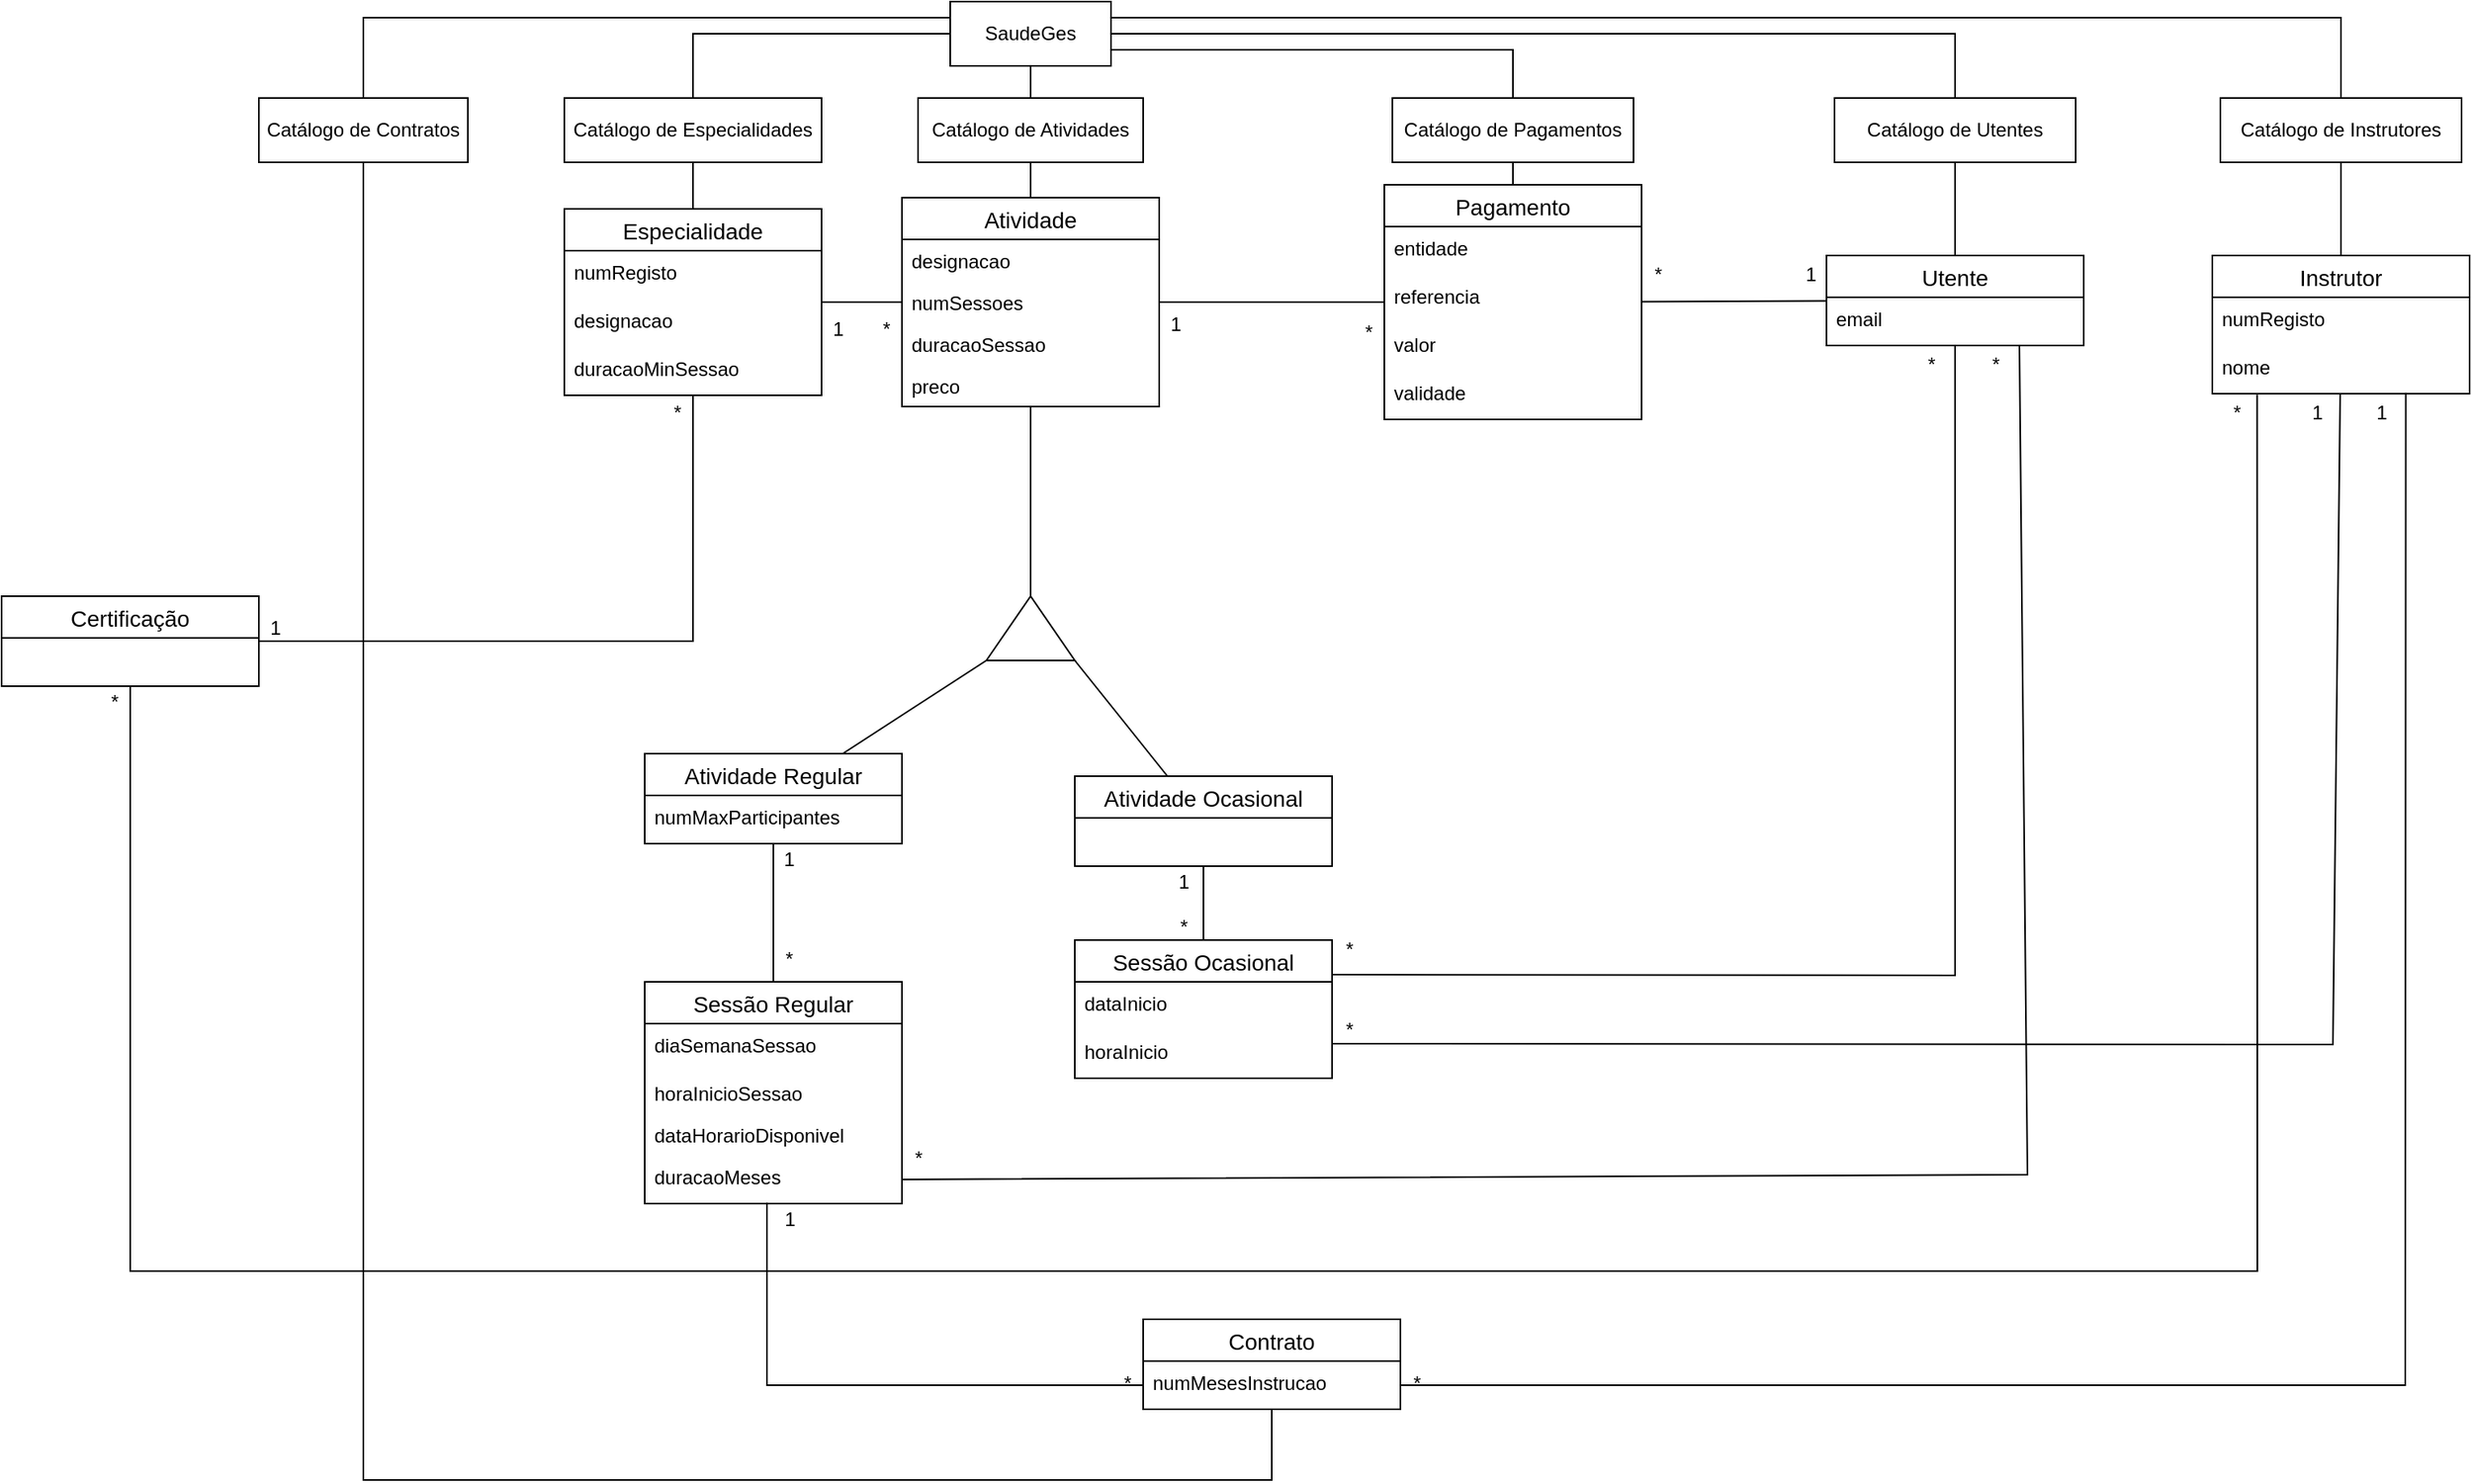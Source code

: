 <mxfile version="14.1.8" type="device"><diagram id="XXrKS2Ov0Ky9IN-Bizoq" name="Page-1"><mxGraphModel dx="509" dy="599" grid="1" gridSize="10" guides="1" tooltips="1" connect="1" arrows="1" fold="1" page="1" pageScale="1" pageWidth="850" pageHeight="1100" math="0" shadow="0"><root><mxCell id="0"/><mxCell id="1" parent="0"/><mxCell id="-4ogwL4mH-GddsBnQTMa-17" value="" style="verticalLabelPosition=bottom;verticalAlign=top;html=1;shape=mxgraph.basic.acute_triangle;dx=0.5;" parent="1" vertex="1"><mxGeometry x="722.5" y="410" width="55" height="40" as="geometry"/></mxCell><mxCell id="-4ogwL4mH-GddsBnQTMa-22" value="" style="endArrow=none;html=1;rounded=0;entryX=0;entryY=0;entryDx=27.5;entryDy=0;entryPerimeter=0;" parent="1" source="-4ogwL4mH-GddsBnQTMa-24" target="-4ogwL4mH-GddsBnQTMa-17" edge="1"><mxGeometry relative="1" as="geometry"><mxPoint x="880" y="420" as="sourcePoint"/><mxPoint x="940" y="480" as="targetPoint"/></mxGeometry></mxCell><mxCell id="-4ogwL4mH-GddsBnQTMa-23" value="" style="endArrow=none;html=1;rounded=0;entryX=0;entryY=1;entryDx=0;entryDy=0;entryPerimeter=0;" parent="1" source="-4ogwL4mH-GddsBnQTMa-29" target="-4ogwL4mH-GddsBnQTMa-17" edge="1"><mxGeometry relative="1" as="geometry"><mxPoint x="770" y="600" as="sourcePoint"/><mxPoint x="880" y="640" as="targetPoint"/></mxGeometry></mxCell><mxCell id="-4ogwL4mH-GddsBnQTMa-24" value="Atividade" style="swimlane;fontStyle=0;childLayout=stackLayout;horizontal=1;startSize=26;horizontalStack=0;resizeParent=1;resizeParentMax=0;resizeLast=0;collapsible=1;marginBottom=0;align=center;fontSize=14;" parent="1" vertex="1"><mxGeometry x="670" y="162" width="160" height="130" as="geometry"/></mxCell><mxCell id="-4ogwL4mH-GddsBnQTMa-6" value="designacao&#10;" style="text;strokeColor=none;fillColor=none;align=left;verticalAlign=top;spacingLeft=4;spacingRight=4;overflow=hidden;rotatable=0;points=[[0,0.5],[1,0.5]];portConstraint=eastwest;" parent="-4ogwL4mH-GddsBnQTMa-24" vertex="1"><mxGeometry y="26" width="160" height="26" as="geometry"/></mxCell><mxCell id="-4ogwL4mH-GddsBnQTMa-7" value="numSessoes" style="text;strokeColor=none;fillColor=none;align=left;verticalAlign=top;spacingLeft=4;spacingRight=4;overflow=hidden;rotatable=0;points=[[0,0.5],[1,0.5]];portConstraint=eastwest;" parent="-4ogwL4mH-GddsBnQTMa-24" vertex="1"><mxGeometry y="52" width="160" height="26" as="geometry"/></mxCell><mxCell id="-4ogwL4mH-GddsBnQTMa-8" value="duracaoSessao" style="text;strokeColor=none;fillColor=none;align=left;verticalAlign=top;spacingLeft=4;spacingRight=4;overflow=hidden;rotatable=0;points=[[0,0.5],[1,0.5]];portConstraint=eastwest;" parent="-4ogwL4mH-GddsBnQTMa-24" vertex="1"><mxGeometry y="78" width="160" height="26" as="geometry"/></mxCell><mxCell id="-4ogwL4mH-GddsBnQTMa-10" value="preco" style="text;strokeColor=none;fillColor=none;align=left;verticalAlign=top;spacingLeft=4;spacingRight=4;overflow=hidden;rotatable=0;points=[[0,0.5],[1,0.5]];portConstraint=eastwest;" parent="-4ogwL4mH-GddsBnQTMa-24" vertex="1"><mxGeometry y="104" width="160" height="26" as="geometry"/></mxCell><mxCell id="-4ogwL4mH-GddsBnQTMa-29" value="Atividade Regular" style="swimlane;fontStyle=0;childLayout=stackLayout;horizontal=1;startSize=26;horizontalStack=0;resizeParent=1;resizeParentMax=0;resizeLast=0;collapsible=1;marginBottom=0;align=center;fontSize=14;" parent="1" vertex="1"><mxGeometry x="510" y="508" width="160" height="56" as="geometry"/></mxCell><mxCell id="-4ogwL4mH-GddsBnQTMa-30" value="numMaxParticipantes" style="text;strokeColor=none;fillColor=none;spacingLeft=4;spacingRight=4;overflow=hidden;rotatable=0;points=[[0,0.5],[1,0.5]];portConstraint=eastwest;fontSize=12;" parent="-4ogwL4mH-GddsBnQTMa-29" vertex="1"><mxGeometry y="26" width="160" height="30" as="geometry"/></mxCell><mxCell id="-4ogwL4mH-GddsBnQTMa-33" value="Atividade Ocasional" style="swimlane;fontStyle=0;childLayout=stackLayout;horizontal=1;startSize=26;horizontalStack=0;resizeParent=1;resizeParentMax=0;resizeLast=0;collapsible=1;marginBottom=0;align=center;fontSize=14;" parent="1" vertex="1"><mxGeometry x="777.5" y="522" width="160" height="56" as="geometry"/></mxCell><mxCell id="-4ogwL4mH-GddsBnQTMa-37" value="" style="endArrow=none;html=1;rounded=0;exitX=1;exitY=1;exitDx=0;exitDy=0;exitPerimeter=0;" parent="1" source="-4ogwL4mH-GddsBnQTMa-17" target="-4ogwL4mH-GddsBnQTMa-33" edge="1"><mxGeometry relative="1" as="geometry"><mxPoint x="810" y="572.981" as="sourcePoint"/><mxPoint x="862.5" y="550" as="targetPoint"/></mxGeometry></mxCell><mxCell id="-4ogwL4mH-GddsBnQTMa-39" value="Sessão Regular" style="swimlane;fontStyle=0;childLayout=stackLayout;horizontal=1;startSize=26;horizontalStack=0;resizeParent=1;resizeParentMax=0;resizeLast=0;collapsible=1;marginBottom=0;align=center;fontSize=14;" parent="1" vertex="1"><mxGeometry x="510" y="650" width="160" height="138" as="geometry"/></mxCell><mxCell id="-4ogwL4mH-GddsBnQTMa-31" value="diaSemanaSessao" style="text;strokeColor=none;fillColor=none;spacingLeft=4;spacingRight=4;overflow=hidden;rotatable=0;points=[[0,0.5],[1,0.5]];portConstraint=eastwest;fontSize=12;" parent="-4ogwL4mH-GddsBnQTMa-39" vertex="1"><mxGeometry y="26" width="160" height="30" as="geometry"/></mxCell><mxCell id="-4ogwL4mH-GddsBnQTMa-11" value="horaInicioSessao" style="text;strokeColor=none;fillColor=none;align=left;verticalAlign=top;spacingLeft=4;spacingRight=4;overflow=hidden;rotatable=0;points=[[0,0.5],[1,0.5]];portConstraint=eastwest;" parent="-4ogwL4mH-GddsBnQTMa-39" vertex="1"><mxGeometry y="56" width="160" height="26" as="geometry"/></mxCell><mxCell id="-4ogwL4mH-GddsBnQTMa-12" value="dataHorarioDisponivel" style="text;strokeColor=none;fillColor=none;align=left;verticalAlign=top;spacingLeft=4;spacingRight=4;overflow=hidden;rotatable=0;points=[[0,0.5],[1,0.5]];portConstraint=eastwest;" parent="-4ogwL4mH-GddsBnQTMa-39" vertex="1"><mxGeometry y="82" width="160" height="26" as="geometry"/></mxCell><mxCell id="-4ogwL4mH-GddsBnQTMa-32" value="duracaoMeses" style="text;strokeColor=none;fillColor=none;spacingLeft=4;spacingRight=4;overflow=hidden;rotatable=0;points=[[0,0.5],[1,0.5]];portConstraint=eastwest;fontSize=12;" parent="-4ogwL4mH-GddsBnQTMa-39" vertex="1"><mxGeometry y="108" width="160" height="30" as="geometry"/></mxCell><mxCell id="-4ogwL4mH-GddsBnQTMa-45" value="" style="endArrow=none;html=1;rounded=0;" parent="1" source="-4ogwL4mH-GddsBnQTMa-29" target="-4ogwL4mH-GddsBnQTMa-39" edge="1"><mxGeometry relative="1" as="geometry"><mxPoint x="750" y="736" as="sourcePoint"/><mxPoint x="910" y="736" as="targetPoint"/></mxGeometry></mxCell><mxCell id="-4ogwL4mH-GddsBnQTMa-51" value="1" style="text;html=1;strokeColor=none;fillColor=none;align=center;verticalAlign=middle;whiteSpace=wrap;rounded=0;" parent="1" vertex="1"><mxGeometry x="580" y="564" width="40" height="20" as="geometry"/></mxCell><mxCell id="-4ogwL4mH-GddsBnQTMa-52" value="*" style="text;html=1;strokeColor=none;fillColor=none;align=center;verticalAlign=middle;whiteSpace=wrap;rounded=0;" parent="1" vertex="1"><mxGeometry x="580" y="626" width="40" height="20" as="geometry"/></mxCell><mxCell id="-4ogwL4mH-GddsBnQTMa-53" value="Catálogo de Atividades" style="whiteSpace=wrap;html=1;align=center;" parent="1" vertex="1"><mxGeometry x="680" y="100" width="140" height="40" as="geometry"/></mxCell><mxCell id="-4ogwL4mH-GddsBnQTMa-55" value="SaudeGes" style="whiteSpace=wrap;html=1;align=center;" parent="1" vertex="1"><mxGeometry x="700" y="40" width="100" height="40" as="geometry"/></mxCell><mxCell id="-4ogwL4mH-GddsBnQTMa-56" value="" style="endArrow=none;html=1;rounded=0;" parent="1" source="-4ogwL4mH-GddsBnQTMa-55" target="-4ogwL4mH-GddsBnQTMa-53" edge="1"><mxGeometry relative="1" as="geometry"><mxPoint x="860" y="300" as="sourcePoint"/><mxPoint x="1020" y="300" as="targetPoint"/></mxGeometry></mxCell><mxCell id="-4ogwL4mH-GddsBnQTMa-57" value="" style="endArrow=none;html=1;rounded=0;" parent="1" source="-4ogwL4mH-GddsBnQTMa-53" target="-4ogwL4mH-GddsBnQTMa-24" edge="1"><mxGeometry relative="1" as="geometry"><mxPoint x="910" y="290" as="sourcePoint"/><mxPoint x="1070" y="290" as="targetPoint"/></mxGeometry></mxCell><mxCell id="-4ogwL4mH-GddsBnQTMa-58" value="Especialidade" style="swimlane;fontStyle=0;childLayout=stackLayout;horizontal=1;startSize=26;horizontalStack=0;resizeParent=1;resizeParentMax=0;resizeLast=0;collapsible=1;marginBottom=0;align=center;fontSize=14;" parent="1" vertex="1"><mxGeometry x="460" y="169" width="160" height="116" as="geometry"/></mxCell><mxCell id="-4ogwL4mH-GddsBnQTMa-59" value="numRegisto" style="text;strokeColor=none;fillColor=none;spacingLeft=4;spacingRight=4;overflow=hidden;rotatable=0;points=[[0,0.5],[1,0.5]];portConstraint=eastwest;fontSize=12;" parent="-4ogwL4mH-GddsBnQTMa-58" vertex="1"><mxGeometry y="26" width="160" height="30" as="geometry"/></mxCell><mxCell id="-4ogwL4mH-GddsBnQTMa-60" value="designacao" style="text;strokeColor=none;fillColor=none;spacingLeft=4;spacingRight=4;overflow=hidden;rotatable=0;points=[[0,0.5],[1,0.5]];portConstraint=eastwest;fontSize=12;" parent="-4ogwL4mH-GddsBnQTMa-58" vertex="1"><mxGeometry y="56" width="160" height="30" as="geometry"/></mxCell><mxCell id="-4ogwL4mH-GddsBnQTMa-61" value="duracaoMinSessao" style="text;strokeColor=none;fillColor=none;spacingLeft=4;spacingRight=4;overflow=hidden;rotatable=0;points=[[0,0.5],[1,0.5]];portConstraint=eastwest;fontSize=12;" parent="-4ogwL4mH-GddsBnQTMa-58" vertex="1"><mxGeometry y="86" width="160" height="30" as="geometry"/></mxCell><mxCell id="-4ogwL4mH-GddsBnQTMa-63" value="" style="endArrow=none;html=1;rounded=0;" parent="1" source="-4ogwL4mH-GddsBnQTMa-58" target="-4ogwL4mH-GddsBnQTMa-24" edge="1"><mxGeometry relative="1" as="geometry"><mxPoint x="450" y="460" as="sourcePoint"/><mxPoint x="610" y="460" as="targetPoint"/></mxGeometry></mxCell><mxCell id="-4ogwL4mH-GddsBnQTMa-64" value="1" style="text;html=1;align=center;verticalAlign=middle;resizable=0;points=[];autosize=1;" parent="1" vertex="1"><mxGeometry x="620" y="234" width="20" height="20" as="geometry"/></mxCell><mxCell id="-4ogwL4mH-GddsBnQTMa-65" value="*" style="text;html=1;align=center;verticalAlign=middle;resizable=0;points=[];autosize=1;" parent="1" vertex="1"><mxGeometry x="650" y="234" width="20" height="20" as="geometry"/></mxCell><mxCell id="-4ogwL4mH-GddsBnQTMa-66" value="Catálogo de Especialidades" style="whiteSpace=wrap;html=1;align=center;" parent="1" vertex="1"><mxGeometry x="460" y="100" width="160" height="40" as="geometry"/></mxCell><mxCell id="-4ogwL4mH-GddsBnQTMa-67" value="" style="endArrow=none;html=1;rounded=0;entryX=0;entryY=0.5;entryDx=0;entryDy=0;exitX=0.5;exitY=0;exitDx=0;exitDy=0;" parent="1" source="-4ogwL4mH-GddsBnQTMa-66" target="-4ogwL4mH-GddsBnQTMa-55" edge="1"><mxGeometry relative="1" as="geometry"><mxPoint x="550" y="260" as="sourcePoint"/><mxPoint x="710" y="260" as="targetPoint"/><Array as="points"><mxPoint x="540" y="60"/></Array></mxGeometry></mxCell><mxCell id="-4ogwL4mH-GddsBnQTMa-68" value="" style="endArrow=none;html=1;rounded=0;" parent="1" source="-4ogwL4mH-GddsBnQTMa-66" target="-4ogwL4mH-GddsBnQTMa-58" edge="1"><mxGeometry relative="1" as="geometry"><mxPoint x="460" y="230" as="sourcePoint"/><mxPoint x="620" y="230" as="targetPoint"/></mxGeometry></mxCell><mxCell id="-4ogwL4mH-GddsBnQTMa-69" value="Pagamento" style="swimlane;fontStyle=0;childLayout=stackLayout;horizontal=1;startSize=26;horizontalStack=0;resizeParent=1;resizeParentMax=0;resizeLast=0;collapsible=1;marginBottom=0;align=center;fontSize=14;" parent="1" vertex="1"><mxGeometry x="970" y="154" width="160" height="146" as="geometry"/></mxCell><mxCell id="-4ogwL4mH-GddsBnQTMa-70" value="entidade" style="text;strokeColor=none;fillColor=none;spacingLeft=4;spacingRight=4;overflow=hidden;rotatable=0;points=[[0,0.5],[1,0.5]];portConstraint=eastwest;fontSize=12;" parent="-4ogwL4mH-GddsBnQTMa-69" vertex="1"><mxGeometry y="26" width="160" height="30" as="geometry"/></mxCell><mxCell id="-4ogwL4mH-GddsBnQTMa-71" value="referencia" style="text;strokeColor=none;fillColor=none;spacingLeft=4;spacingRight=4;overflow=hidden;rotatable=0;points=[[0,0.5],[1,0.5]];portConstraint=eastwest;fontSize=12;" parent="-4ogwL4mH-GddsBnQTMa-69" vertex="1"><mxGeometry y="56" width="160" height="30" as="geometry"/></mxCell><mxCell id="-4ogwL4mH-GddsBnQTMa-72" value="valor" style="text;strokeColor=none;fillColor=none;spacingLeft=4;spacingRight=4;overflow=hidden;rotatable=0;points=[[0,0.5],[1,0.5]];portConstraint=eastwest;fontSize=12;" parent="-4ogwL4mH-GddsBnQTMa-69" vertex="1"><mxGeometry y="86" width="160" height="30" as="geometry"/></mxCell><mxCell id="-4ogwL4mH-GddsBnQTMa-73" value="validade" style="text;strokeColor=none;fillColor=none;spacingLeft=4;spacingRight=4;overflow=hidden;rotatable=0;points=[[0,0.5],[1,0.5]];portConstraint=eastwest;fontSize=12;" parent="-4ogwL4mH-GddsBnQTMa-69" vertex="1"><mxGeometry y="116" width="160" height="30" as="geometry"/></mxCell><mxCell id="-4ogwL4mH-GddsBnQTMa-74" value="" style="endArrow=none;html=1;rounded=0;" parent="1" source="-4ogwL4mH-GddsBnQTMa-24" target="-4ogwL4mH-GddsBnQTMa-69" edge="1"><mxGeometry relative="1" as="geometry"><mxPoint x="1050" y="320" as="sourcePoint"/><mxPoint x="1210" y="320" as="targetPoint"/></mxGeometry></mxCell><mxCell id="-4ogwL4mH-GddsBnQTMa-75" value="*" style="text;html=1;align=center;verticalAlign=middle;resizable=0;points=[];autosize=1;" parent="1" vertex="1"><mxGeometry x="950" y="236" width="20" height="20" as="geometry"/></mxCell><mxCell id="-4ogwL4mH-GddsBnQTMa-76" value="1" style="text;html=1;align=center;verticalAlign=middle;resizable=0;points=[];autosize=1;" parent="1" vertex="1"><mxGeometry x="830" y="231" width="20" height="20" as="geometry"/></mxCell><mxCell id="-4ogwL4mH-GddsBnQTMa-77" value="Catálogo de Pagamentos" style="whiteSpace=wrap;html=1;align=center;" parent="1" vertex="1"><mxGeometry x="975" y="100" width="150" height="40" as="geometry"/></mxCell><mxCell id="-4ogwL4mH-GddsBnQTMa-81" value="" style="endArrow=none;html=1;rounded=0;entryX=0.5;entryY=0;entryDx=0;entryDy=0;exitX=1;exitY=0.75;exitDx=0;exitDy=0;" parent="1" source="-4ogwL4mH-GddsBnQTMa-55" target="-4ogwL4mH-GddsBnQTMa-77" edge="1"><mxGeometry relative="1" as="geometry"><mxPoint x="1150" y="40" as="sourcePoint"/><mxPoint x="1310" y="40" as="targetPoint"/><Array as="points"><mxPoint x="1050" y="70"/></Array></mxGeometry></mxCell><mxCell id="-4ogwL4mH-GddsBnQTMa-82" value="" style="endArrow=none;html=1;rounded=0;" parent="1" source="-4ogwL4mH-GddsBnQTMa-77" target="-4ogwL4mH-GddsBnQTMa-69" edge="1"><mxGeometry relative="1" as="geometry"><mxPoint x="1090" y="230" as="sourcePoint"/><mxPoint x="1250" y="230" as="targetPoint"/></mxGeometry></mxCell><mxCell id="-4ogwL4mH-GddsBnQTMa-83" value="Utente" style="swimlane;fontStyle=0;childLayout=stackLayout;horizontal=1;startSize=26;horizontalStack=0;resizeParent=1;resizeParentMax=0;resizeLast=0;collapsible=1;marginBottom=0;align=center;fontSize=14;" parent="1" vertex="1"><mxGeometry x="1245" y="198" width="160" height="56" as="geometry"/></mxCell><mxCell id="-4ogwL4mH-GddsBnQTMa-90" value="email" style="text;strokeColor=none;fillColor=none;spacingLeft=4;spacingRight=4;overflow=hidden;rotatable=0;points=[[0,0.5],[1,0.5]];portConstraint=eastwest;fontSize=12;" parent="-4ogwL4mH-GddsBnQTMa-83" vertex="1"><mxGeometry y="26" width="160" height="30" as="geometry"/></mxCell><mxCell id="-4ogwL4mH-GddsBnQTMa-97" value="Instrutor" style="swimlane;fontStyle=0;childLayout=stackLayout;horizontal=1;startSize=26;horizontalStack=0;resizeParent=1;resizeParentMax=0;resizeLast=0;collapsible=1;marginBottom=0;align=center;fontSize=14;" parent="1" vertex="1"><mxGeometry x="1485" y="198" width="160" height="86" as="geometry"/></mxCell><mxCell id="-4ogwL4mH-GddsBnQTMa-98" value="numRegisto" style="text;strokeColor=none;fillColor=none;spacingLeft=4;spacingRight=4;overflow=hidden;rotatable=0;points=[[0,0.5],[1,0.5]];portConstraint=eastwest;fontSize=12;" parent="-4ogwL4mH-GddsBnQTMa-97" vertex="1"><mxGeometry y="26" width="160" height="30" as="geometry"/></mxCell><mxCell id="-4ogwL4mH-GddsBnQTMa-99" value="nome" style="text;strokeColor=none;fillColor=none;spacingLeft=4;spacingRight=4;overflow=hidden;rotatable=0;points=[[0,0.5],[1,0.5]];portConstraint=eastwest;fontSize=12;" parent="-4ogwL4mH-GddsBnQTMa-97" vertex="1"><mxGeometry y="56" width="160" height="30" as="geometry"/></mxCell><mxCell id="-4ogwL4mH-GddsBnQTMa-104" value="Catálogo de Utentes" style="whiteSpace=wrap;html=1;align=center;" parent="1" vertex="1"><mxGeometry x="1250" y="100" width="150" height="40" as="geometry"/></mxCell><mxCell id="-4ogwL4mH-GddsBnQTMa-105" value="" style="endArrow=none;html=1;rounded=0;exitX=1;exitY=0.5;exitDx=0;exitDy=0;" parent="1" source="-4ogwL4mH-GddsBnQTMa-55" target="-4ogwL4mH-GddsBnQTMa-104" edge="1"><mxGeometry relative="1" as="geometry"><mxPoint x="1490" y="230" as="sourcePoint"/><mxPoint x="1650" y="230" as="targetPoint"/><Array as="points"><mxPoint x="1325" y="60"/></Array></mxGeometry></mxCell><mxCell id="-4ogwL4mH-GddsBnQTMa-106" value="" style="endArrow=none;html=1;rounded=0;" parent="1" source="-4ogwL4mH-GddsBnQTMa-104" target="-4ogwL4mH-GddsBnQTMa-83" edge="1"><mxGeometry relative="1" as="geometry"><mxPoint x="1900" y="240" as="sourcePoint"/><mxPoint x="2060" y="240" as="targetPoint"/></mxGeometry></mxCell><mxCell id="-4ogwL4mH-GddsBnQTMa-108" value="*" style="text;html=1;align=center;verticalAlign=middle;resizable=0;points=[];autosize=1;" parent="1" vertex="1"><mxGeometry x="1130" y="200" width="20" height="20" as="geometry"/></mxCell><mxCell id="-4ogwL4mH-GddsBnQTMa-109" value="1" style="text;html=1;align=center;verticalAlign=middle;resizable=0;points=[];autosize=1;" parent="1" vertex="1"><mxGeometry x="1225" y="200" width="20" height="20" as="geometry"/></mxCell><mxCell id="-4ogwL4mH-GddsBnQTMa-115" value="Sessão Ocasional" style="swimlane;fontStyle=0;childLayout=stackLayout;horizontal=1;startSize=26;horizontalStack=0;resizeParent=1;resizeParentMax=0;resizeLast=0;collapsible=1;marginBottom=0;align=center;fontSize=14;" parent="1" vertex="1"><mxGeometry x="777.5" y="624" width="160" height="86" as="geometry"/></mxCell><mxCell id="gWLCeDIVm9r2BueNUHS3-22" value="dataInicio" style="text;strokeColor=none;fillColor=none;spacingLeft=4;spacingRight=4;overflow=hidden;rotatable=0;points=[[0,0.5],[1,0.5]];portConstraint=eastwest;fontSize=12;" parent="-4ogwL4mH-GddsBnQTMa-115" vertex="1"><mxGeometry y="26" width="160" height="30" as="geometry"/></mxCell><mxCell id="gWLCeDIVm9r2BueNUHS3-24" value="horaInicio" style="text;strokeColor=none;fillColor=none;spacingLeft=4;spacingRight=4;overflow=hidden;rotatable=0;points=[[0,0.5],[1,0.5]];portConstraint=eastwest;fontSize=12;" parent="-4ogwL4mH-GddsBnQTMa-115" vertex="1"><mxGeometry y="56" width="160" height="30" as="geometry"/></mxCell><mxCell id="-4ogwL4mH-GddsBnQTMa-119" value="" style="endArrow=none;html=1;rounded=0;" parent="1" source="-4ogwL4mH-GddsBnQTMa-33" target="-4ogwL4mH-GddsBnQTMa-115" edge="1"><mxGeometry relative="1" as="geometry"><mxPoint x="1170" y="660" as="sourcePoint"/><mxPoint x="1360" y="660" as="targetPoint"/></mxGeometry></mxCell><mxCell id="-4ogwL4mH-GddsBnQTMa-120" value="*" style="text;html=1;align=center;verticalAlign=middle;resizable=0;points=[];autosize=1;" parent="1" vertex="1"><mxGeometry x="1300" y="256" width="20" height="20" as="geometry"/></mxCell><mxCell id="-4ogwL4mH-GddsBnQTMa-121" value="*" style="text;html=1;align=center;verticalAlign=middle;resizable=0;points=[];autosize=1;" parent="1" vertex="1"><mxGeometry x="937.5" y="620" width="20" height="20" as="geometry"/></mxCell><mxCell id="-4ogwL4mH-GddsBnQTMa-122" value="" style="endArrow=none;html=1;rounded=0;exitX=1;exitY=0.25;exitDx=0;exitDy=0;" parent="1" source="-4ogwL4mH-GddsBnQTMa-115" target="-4ogwL4mH-GddsBnQTMa-83" edge="1"><mxGeometry relative="1" as="geometry"><mxPoint x="990" y="664" as="sourcePoint"/><mxPoint x="1230" y="410" as="targetPoint"/><Array as="points"><mxPoint x="1325" y="646"/></Array></mxGeometry></mxCell><mxCell id="-4ogwL4mH-GddsBnQTMa-125" value="" style="endArrow=none;html=1;rounded=0;entryX=1;entryY=0.75;entryDx=0;entryDy=0;" parent="1" source="-4ogwL4mH-GddsBnQTMa-97" target="-4ogwL4mH-GddsBnQTMa-115" edge="1"><mxGeometry relative="1" as="geometry"><mxPoint x="1390" y="820" as="sourcePoint"/><mxPoint x="1550" y="820" as="targetPoint"/><Array as="points"><mxPoint x="1560" y="689"/></Array></mxGeometry></mxCell><mxCell id="-4ogwL4mH-GddsBnQTMa-126" value="1" style="text;html=1;align=center;verticalAlign=middle;resizable=0;points=[];autosize=1;" parent="1" vertex="1"><mxGeometry x="1540" y="286" width="20" height="20" as="geometry"/></mxCell><mxCell id="-4ogwL4mH-GddsBnQTMa-127" value="*" style="text;html=1;align=center;verticalAlign=middle;resizable=0;points=[];autosize=1;" parent="1" vertex="1"><mxGeometry x="937.5" y="670" width="20" height="20" as="geometry"/></mxCell><mxCell id="-4ogwL4mH-GddsBnQTMa-130" value="1" style="text;html=1;align=center;verticalAlign=middle;resizable=0;points=[];autosize=1;" parent="1" vertex="1"><mxGeometry x="1580" y="286" width="20" height="20" as="geometry"/></mxCell><mxCell id="-4ogwL4mH-GddsBnQTMa-131" value="*" style="text;html=1;align=center;verticalAlign=middle;resizable=0;points=[];autosize=1;" parent="1" vertex="1"><mxGeometry x="800" y="890" width="20" height="20" as="geometry"/></mxCell><mxCell id="-4ogwL4mH-GddsBnQTMa-137" value="*" style="text;html=1;align=center;verticalAlign=middle;resizable=0;points=[];autosize=1;" parent="1" vertex="1"><mxGeometry x="835" y="606" width="20" height="20" as="geometry"/></mxCell><mxCell id="-4ogwL4mH-GddsBnQTMa-138" value="1" style="text;html=1;align=center;verticalAlign=middle;resizable=0;points=[];autosize=1;" parent="1" vertex="1"><mxGeometry x="835" y="578" width="20" height="20" as="geometry"/></mxCell><mxCell id="-4ogwL4mH-GddsBnQTMa-144" value="Catálogo de Contratos" style="whiteSpace=wrap;html=1;align=center;" parent="1" vertex="1"><mxGeometry x="270" y="100" width="130" height="40" as="geometry"/></mxCell><mxCell id="-4ogwL4mH-GddsBnQTMa-145" value="" style="endArrow=none;html=1;rounded=0;exitX=0;exitY=0.25;exitDx=0;exitDy=0;entryX=0.5;entryY=0;entryDx=0;entryDy=0;" parent="1" source="-4ogwL4mH-GddsBnQTMa-55" target="-4ogwL4mH-GddsBnQTMa-144" edge="1"><mxGeometry relative="1" as="geometry"><mxPoint x="220" y="270" as="sourcePoint"/><mxPoint x="380" y="270" as="targetPoint"/><Array as="points"><mxPoint x="335" y="50"/></Array></mxGeometry></mxCell><mxCell id="-4ogwL4mH-GddsBnQTMa-146" value="" style="endArrow=none;html=1;rounded=0;exitX=0.5;exitY=1;exitDx=0;exitDy=0;" parent="1" source="-4ogwL4mH-GddsBnQTMa-144" target="gWLCeDIVm9r2BueNUHS3-26" edge="1"><mxGeometry relative="1" as="geometry"><mxPoint x="230" y="420" as="sourcePoint"/><mxPoint x="390" y="420" as="targetPoint"/><Array as="points"><mxPoint x="335" y="960"/><mxPoint x="900" y="960"/></Array></mxGeometry></mxCell><mxCell id="gWLCeDIVm9r2BueNUHS3-2" value="Certificação" style="swimlane;fontStyle=0;childLayout=stackLayout;horizontal=1;startSize=26;horizontalStack=0;resizeParent=1;resizeParentMax=0;resizeLast=0;collapsible=1;marginBottom=0;align=center;fontSize=14;" parent="1" vertex="1"><mxGeometry x="110" y="410" width="160" height="56" as="geometry"/></mxCell><mxCell id="gWLCeDIVm9r2BueNUHS3-6" value="" style="endArrow=none;html=1;rounded=0;exitX=1;exitY=0.5;exitDx=0;exitDy=0;" parent="1" source="gWLCeDIVm9r2BueNUHS3-2" target="-4ogwL4mH-GddsBnQTMa-58" edge="1"><mxGeometry relative="1" as="geometry"><mxPoint x="560" y="430" as="sourcePoint"/><mxPoint x="720" y="430" as="targetPoint"/><Array as="points"><mxPoint x="540" y="438"/></Array></mxGeometry></mxCell><mxCell id="gWLCeDIVm9r2BueNUHS3-7" value="*" style="text;html=1;align=center;verticalAlign=middle;resizable=0;points=[];autosize=1;" parent="1" vertex="1"><mxGeometry x="520" y="286" width="20" height="20" as="geometry"/></mxCell><mxCell id="gWLCeDIVm9r2BueNUHS3-8" value="1" style="text;html=1;align=center;verticalAlign=middle;resizable=0;points=[];autosize=1;" parent="1" vertex="1"><mxGeometry x="270" y="420" width="20" height="20" as="geometry"/></mxCell><mxCell id="gWLCeDIVm9r2BueNUHS3-9" value="" style="endArrow=none;html=1;rounded=0;exitX=0.5;exitY=1;exitDx=0;exitDy=0;entryX=0.174;entryY=1.019;entryDx=0;entryDy=0;entryPerimeter=0;" parent="1" source="gWLCeDIVm9r2BueNUHS3-2" target="-4ogwL4mH-GddsBnQTMa-99" edge="1"><mxGeometry relative="1" as="geometry"><mxPoint x="330" y="890" as="sourcePoint"/><mxPoint x="320" y="890" as="targetPoint"/><Array as="points"><mxPoint x="190" y="830"/><mxPoint x="1513" y="830"/></Array></mxGeometry></mxCell><mxCell id="gWLCeDIVm9r2BueNUHS3-12" value="*" style="text;html=1;align=center;verticalAlign=middle;resizable=0;points=[];autosize=1;" parent="1" vertex="1"><mxGeometry x="170" y="466" width="20" height="20" as="geometry"/></mxCell><mxCell id="gWLCeDIVm9r2BueNUHS3-13" value="*" style="text;html=1;align=center;verticalAlign=middle;resizable=0;points=[];autosize=1;" parent="1" vertex="1"><mxGeometry x="1340" y="256" width="20" height="20" as="geometry"/></mxCell><mxCell id="gWLCeDIVm9r2BueNUHS3-18" value="" style="endArrow=none;html=1;rounded=0;exitX=1;exitY=0.5;exitDx=0;exitDy=0;entryX=0.75;entryY=1;entryDx=0;entryDy=0;" parent="1" source="-4ogwL4mH-GddsBnQTMa-32" target="-4ogwL4mH-GddsBnQTMa-83" edge="1"><mxGeometry relative="1" as="geometry"><mxPoint x="720" y="790" as="sourcePoint"/><mxPoint x="1380" y="370" as="targetPoint"/><Array as="points"><mxPoint x="1370" y="770"/></Array></mxGeometry></mxCell><mxCell id="gWLCeDIVm9r2BueNUHS3-19" value="*" style="text;html=1;align=center;verticalAlign=middle;resizable=0;points=[];autosize=1;" parent="1" vertex="1"><mxGeometry x="1490" y="286" width="20" height="20" as="geometry"/></mxCell><mxCell id="gWLCeDIVm9r2BueNUHS3-20" value="*" style="text;html=1;align=center;verticalAlign=middle;resizable=0;points=[];autosize=1;" parent="1" vertex="1"><mxGeometry x="670" y="750" width="20" height="20" as="geometry"/></mxCell><mxCell id="gWLCeDIVm9r2BueNUHS3-26" value="Contrato" style="swimlane;fontStyle=0;childLayout=stackLayout;horizontal=1;startSize=26;horizontalStack=0;resizeParent=1;resizeParentMax=0;resizeLast=0;collapsible=1;marginBottom=0;align=center;fontSize=14;" parent="1" vertex="1"><mxGeometry x="820" y="860" width="160" height="56" as="geometry"/></mxCell><mxCell id="-4ogwL4mH-GddsBnQTMa-40" value="numMesesInstrucao" style="text;strokeColor=none;fillColor=none;spacingLeft=4;spacingRight=4;overflow=hidden;rotatable=0;points=[[0,0.5],[1,0.5]];portConstraint=eastwest;fontSize=12;" parent="gWLCeDIVm9r2BueNUHS3-26" vertex="1"><mxGeometry y="26" width="160" height="30" as="geometry"/></mxCell><mxCell id="gWLCeDIVm9r2BueNUHS3-32" value="" style="endArrow=none;html=1;rounded=0;exitX=0.475;exitY=0.98;exitDx=0;exitDy=0;exitPerimeter=0;entryX=0;entryY=0.5;entryDx=0;entryDy=0;" parent="1" source="-4ogwL4mH-GddsBnQTMa-32" target="-4ogwL4mH-GddsBnQTMa-40" edge="1"><mxGeometry relative="1" as="geometry"><mxPoint x="650" y="960" as="sourcePoint"/><mxPoint x="810" y="960" as="targetPoint"/><Array as="points"><mxPoint x="586" y="901"/></Array></mxGeometry></mxCell><mxCell id="gWLCeDIVm9r2BueNUHS3-33" value="1" style="text;html=1;align=center;verticalAlign=middle;resizable=0;points=[];autosize=1;" parent="1" vertex="1"><mxGeometry x="590" y="788" width="20" height="20" as="geometry"/></mxCell><mxCell id="gWLCeDIVm9r2BueNUHS3-34" value="" style="endArrow=none;html=1;rounded=0;exitX=1;exitY=0.5;exitDx=0;exitDy=0;entryX=0.752;entryY=0.98;entryDx=0;entryDy=0;entryPerimeter=0;" parent="1" source="-4ogwL4mH-GddsBnQTMa-40" target="-4ogwL4mH-GddsBnQTMa-99" edge="1"><mxGeometry relative="1" as="geometry"><mxPoint x="1210" y="970" as="sourcePoint"/><mxPoint x="1370" y="970" as="targetPoint"/><Array as="points"><mxPoint x="1605" y="901"/></Array></mxGeometry></mxCell><mxCell id="gWLCeDIVm9r2BueNUHS3-35" value="*" style="text;html=1;align=center;verticalAlign=middle;resizable=0;points=[];autosize=1;" parent="1" vertex="1"><mxGeometry x="980" y="890" width="20" height="20" as="geometry"/></mxCell><mxCell id="Kxx0ntU1_3YWbYrP0_ZY-1" value="" style="endArrow=none;html=1;rounded=0;" parent="1" source="-4ogwL4mH-GddsBnQTMa-69" target="-4ogwL4mH-GddsBnQTMa-83" edge="1"><mxGeometry relative="1" as="geometry"><mxPoint x="1270" y="290" as="sourcePoint"/><mxPoint x="1430" y="290" as="targetPoint"/></mxGeometry></mxCell><mxCell id="Kxx0ntU1_3YWbYrP0_ZY-3" value="Catálogo de Instrutores" style="whiteSpace=wrap;html=1;align=center;" parent="1" vertex="1"><mxGeometry x="1490" y="100" width="150" height="40" as="geometry"/></mxCell><mxCell id="Kxx0ntU1_3YWbYrP0_ZY-4" value="" style="endArrow=none;html=1;rounded=0;exitX=1;exitY=0.25;exitDx=0;exitDy=0;entryX=0.5;entryY=0;entryDx=0;entryDy=0;" parent="1" source="-4ogwL4mH-GddsBnQTMa-55" target="Kxx0ntU1_3YWbYrP0_ZY-3" edge="1"><mxGeometry relative="1" as="geometry"><mxPoint x="980" y="380" as="sourcePoint"/><mxPoint x="1140" y="380" as="targetPoint"/><Array as="points"><mxPoint x="1565" y="50"/></Array></mxGeometry></mxCell><mxCell id="Kxx0ntU1_3YWbYrP0_ZY-5" value="" style="endArrow=none;html=1;rounded=0;exitX=0.5;exitY=1;exitDx=0;exitDy=0;" parent="1" source="Kxx0ntU1_3YWbYrP0_ZY-3" target="-4ogwL4mH-GddsBnQTMa-97" edge="1"><mxGeometry relative="1" as="geometry"><mxPoint x="1080" y="450" as="sourcePoint"/><mxPoint x="1240" y="450" as="targetPoint"/></mxGeometry></mxCell></root></mxGraphModel></diagram></mxfile>